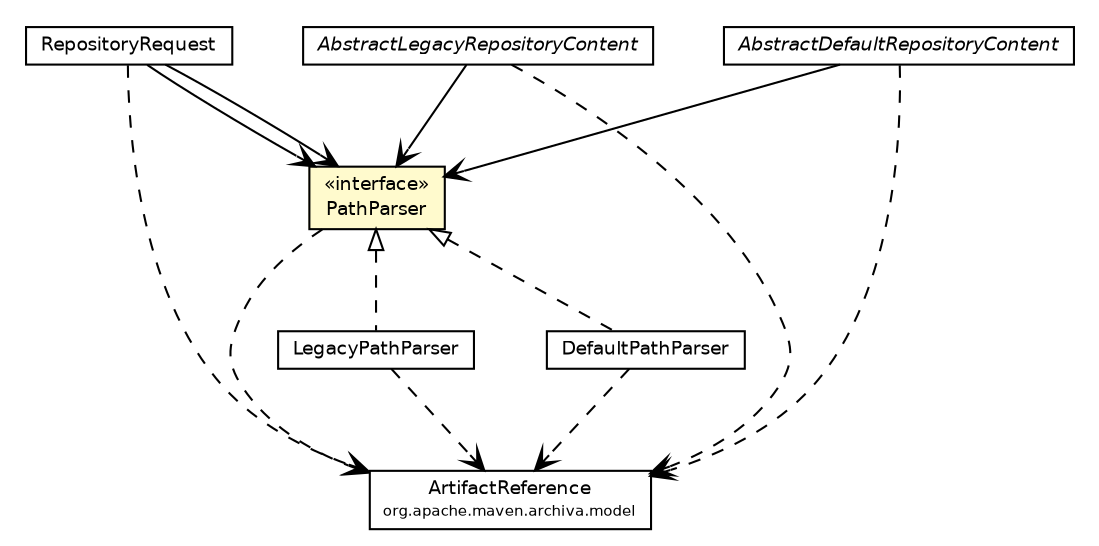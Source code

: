 #!/usr/local/bin/dot
#
# Class diagram 
# Generated by UmlGraph version 4.6 (http://www.spinellis.gr/sw/umlgraph)
#

digraph G {
	edge [fontname="Helvetica",fontsize=10,labelfontname="Helvetica",labelfontsize=10];
	node [fontname="Helvetica",fontsize=10,shape=plaintext];
	// org.apache.maven.archiva.repository.content.RepositoryRequest
	c58287 [label=<<table border="0" cellborder="1" cellspacing="0" cellpadding="2" port="p" href="./RepositoryRequest.html">
		<tr><td><table border="0" cellspacing="0" cellpadding="1">
			<tr><td> RepositoryRequest </td></tr>
		</table></td></tr>
		</table>>, fontname="Helvetica", fontcolor="black", fontsize=9.0];
	// org.apache.maven.archiva.repository.content.PathParser
	c58290 [label=<<table border="0" cellborder="1" cellspacing="0" cellpadding="2" port="p" bgcolor="lemonChiffon" href="./PathParser.html">
		<tr><td><table border="0" cellspacing="0" cellpadding="1">
			<tr><td> &laquo;interface&raquo; </td></tr>
			<tr><td> PathParser </td></tr>
		</table></td></tr>
		</table>>, fontname="Helvetica", fontcolor="black", fontsize=9.0];
	// org.apache.maven.archiva.repository.content.LegacyPathParser
	c58293 [label=<<table border="0" cellborder="1" cellspacing="0" cellpadding="2" port="p" href="./LegacyPathParser.html">
		<tr><td><table border="0" cellspacing="0" cellpadding="1">
			<tr><td> LegacyPathParser </td></tr>
		</table></td></tr>
		</table>>, fontname="Helvetica", fontcolor="black", fontsize=9.0];
	// org.apache.maven.archiva.repository.content.DefaultPathParser
	c58295 [label=<<table border="0" cellborder="1" cellspacing="0" cellpadding="2" port="p" href="./DefaultPathParser.html">
		<tr><td><table border="0" cellspacing="0" cellpadding="1">
			<tr><td> DefaultPathParser </td></tr>
		</table></td></tr>
		</table>>, fontname="Helvetica", fontcolor="black", fontsize=9.0];
	// org.apache.maven.archiva.repository.content.AbstractLegacyRepositoryContent
	c58298 [label=<<table border="0" cellborder="1" cellspacing="0" cellpadding="2" port="p" href="./AbstractLegacyRepositoryContent.html">
		<tr><td><table border="0" cellspacing="0" cellpadding="1">
			<tr><td><font face="Helvetica-Oblique"> AbstractLegacyRepositoryContent </font></td></tr>
		</table></td></tr>
		</table>>, fontname="Helvetica", fontcolor="black", fontsize=9.0];
	// org.apache.maven.archiva.repository.content.AbstractDefaultRepositoryContent
	c58299 [label=<<table border="0" cellborder="1" cellspacing="0" cellpadding="2" port="p" href="./AbstractDefaultRepositoryContent.html">
		<tr><td><table border="0" cellspacing="0" cellpadding="1">
			<tr><td><font face="Helvetica-Oblique"> AbstractDefaultRepositoryContent </font></td></tr>
		</table></td></tr>
		</table>>, fontname="Helvetica", fontcolor="black", fontsize=9.0];
	//org.apache.maven.archiva.repository.content.LegacyPathParser implements org.apache.maven.archiva.repository.content.PathParser
	c58290:p -> c58293:p [dir=back,arrowtail=empty,style=dashed];
	//org.apache.maven.archiva.repository.content.DefaultPathParser implements org.apache.maven.archiva.repository.content.PathParser
	c58290:p -> c58295:p [dir=back,arrowtail=empty,style=dashed];
	// org.apache.maven.archiva.repository.content.RepositoryRequest NAVASSOC org.apache.maven.archiva.repository.content.PathParser
	c58287:p -> c58290:p [taillabel="", label="", headlabel="", fontname="Helvetica", fontcolor="black", fontsize=10.0, color="black", arrowhead=open];
	// org.apache.maven.archiva.repository.content.RepositoryRequest NAVASSOC org.apache.maven.archiva.repository.content.PathParser
	c58287:p -> c58290:p [taillabel="", label="", headlabel="", fontname="Helvetica", fontcolor="black", fontsize=10.0, color="black", arrowhead=open];
	// org.apache.maven.archiva.repository.content.AbstractLegacyRepositoryContent NAVASSOC org.apache.maven.archiva.repository.content.PathParser
	c58298:p -> c58290:p [taillabel="", label="", headlabel="", fontname="Helvetica", fontcolor="black", fontsize=10.0, color="black", arrowhead=open];
	// org.apache.maven.archiva.repository.content.AbstractDefaultRepositoryContent NAVASSOC org.apache.maven.archiva.repository.content.PathParser
	c58299:p -> c58290:p [taillabel="", label="", headlabel="", fontname="Helvetica", fontcolor="black", fontsize=10.0, color="black", arrowhead=open];
	// org.apache.maven.archiva.repository.content.RepositoryRequest DEPEND org.apache.maven.archiva.model.ArtifactReference
	c58287:p -> c58580:p [taillabel="", label="", headlabel="", fontname="Helvetica", fontcolor="black", fontsize=10.0, color="black", arrowhead=open, style=dashed];
	// org.apache.maven.archiva.repository.content.PathParser DEPEND org.apache.maven.archiva.model.ArtifactReference
	c58290:p -> c58580:p [taillabel="", label="", headlabel="", fontname="Helvetica", fontcolor="black", fontsize=10.0, color="black", arrowhead=open, style=dashed];
	// org.apache.maven.archiva.repository.content.LegacyPathParser DEPEND org.apache.maven.archiva.model.ArtifactReference
	c58293:p -> c58580:p [taillabel="", label="", headlabel="", fontname="Helvetica", fontcolor="black", fontsize=10.0, color="black", arrowhead=open, style=dashed];
	// org.apache.maven.archiva.repository.content.DefaultPathParser DEPEND org.apache.maven.archiva.model.ArtifactReference
	c58295:p -> c58580:p [taillabel="", label="", headlabel="", fontname="Helvetica", fontcolor="black", fontsize=10.0, color="black", arrowhead=open, style=dashed];
	// org.apache.maven.archiva.repository.content.AbstractLegacyRepositoryContent DEPEND org.apache.maven.archiva.model.ArtifactReference
	c58298:p -> c58580:p [taillabel="", label="", headlabel="", fontname="Helvetica", fontcolor="black", fontsize=10.0, color="black", arrowhead=open, style=dashed];
	// org.apache.maven.archiva.repository.content.AbstractDefaultRepositoryContent DEPEND org.apache.maven.archiva.model.ArtifactReference
	c58299:p -> c58580:p [taillabel="", label="", headlabel="", fontname="Helvetica", fontcolor="black", fontsize=10.0, color="black", arrowhead=open, style=dashed];
	// org.apache.maven.archiva.model.ArtifactReference
	c58580 [label=<<table border="0" cellborder="1" cellspacing="0" cellpadding="2" port="p" href="http://java.sun.com/j2se/1.4.2/docs/api/org/apache/maven/archiva/model/ArtifactReference.html">
		<tr><td><table border="0" cellspacing="0" cellpadding="1">
			<tr><td> ArtifactReference </td></tr>
			<tr><td><font point-size="7.0"> org.apache.maven.archiva.model </font></td></tr>
		</table></td></tr>
		</table>>, fontname="Helvetica", fontcolor="black", fontsize=9.0];
}

